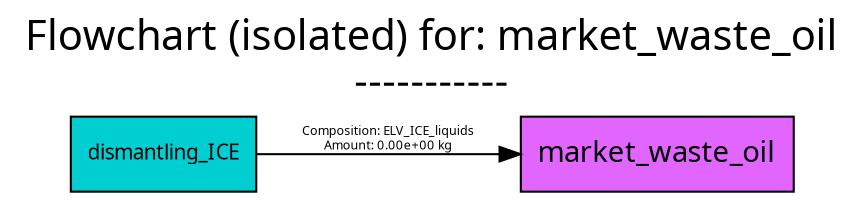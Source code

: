 digraph {
	graph [bb="0,0,371,88",
		font=Cabin,
		fontname=Cabin,
		fontsize=20,
		label="Flowchart (isolated) for: market_waste_oil
-----------",
		labeljust=c,
		labelloc=tc,
		lheight=0.61,
		lp="185.5,62",
		lwidth=4.93,
		nodesep=0.6,
		rankdir=LR,
		ranksep=0.6
	];
	node [label="\N"];
	market_waste_oil	[fillcolor=mediumorchid1,
		fontname=Cabin,
		fontsize=14,
		height=0.5,
		pos="288,18",
		shape=box,
		style=filled,
		width=1.6944];
	dismantling_ICE	[fillcolor=darkturquoise,
		fontname=Cabin,
		fontsize=10,
		height=0.5,
		pos="64.5,18",
		shape=box,
		style=filled,
		width=1.1806];
	dismantling_ICE -> market_waste_oil	[color=black,
		fontname=Cabin,
		fontsize=6,
		label="Composition: ELV_ICE_liquids
Amount: 0.00e+00 kg",
		lp="167,25",
		pos="e,226.71,18 107.16,18 137.84,18 180.31,18 216.26,18"];
}
